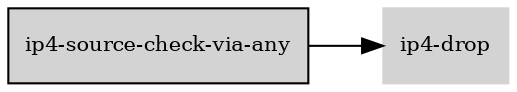 digraph "ip4_source_check_via_any_subgraph" {
  rankdir=LR;
  node [shape=box, style=filled, fontsize=10, color=lightgray, fontcolor=black, fillcolor=lightgray];
  "ip4-source-check-via-any" [color=black, fontcolor=black, fillcolor=lightgray];
  edge [fontsize=8];
  "ip4-source-check-via-any" -> "ip4-drop";
}
